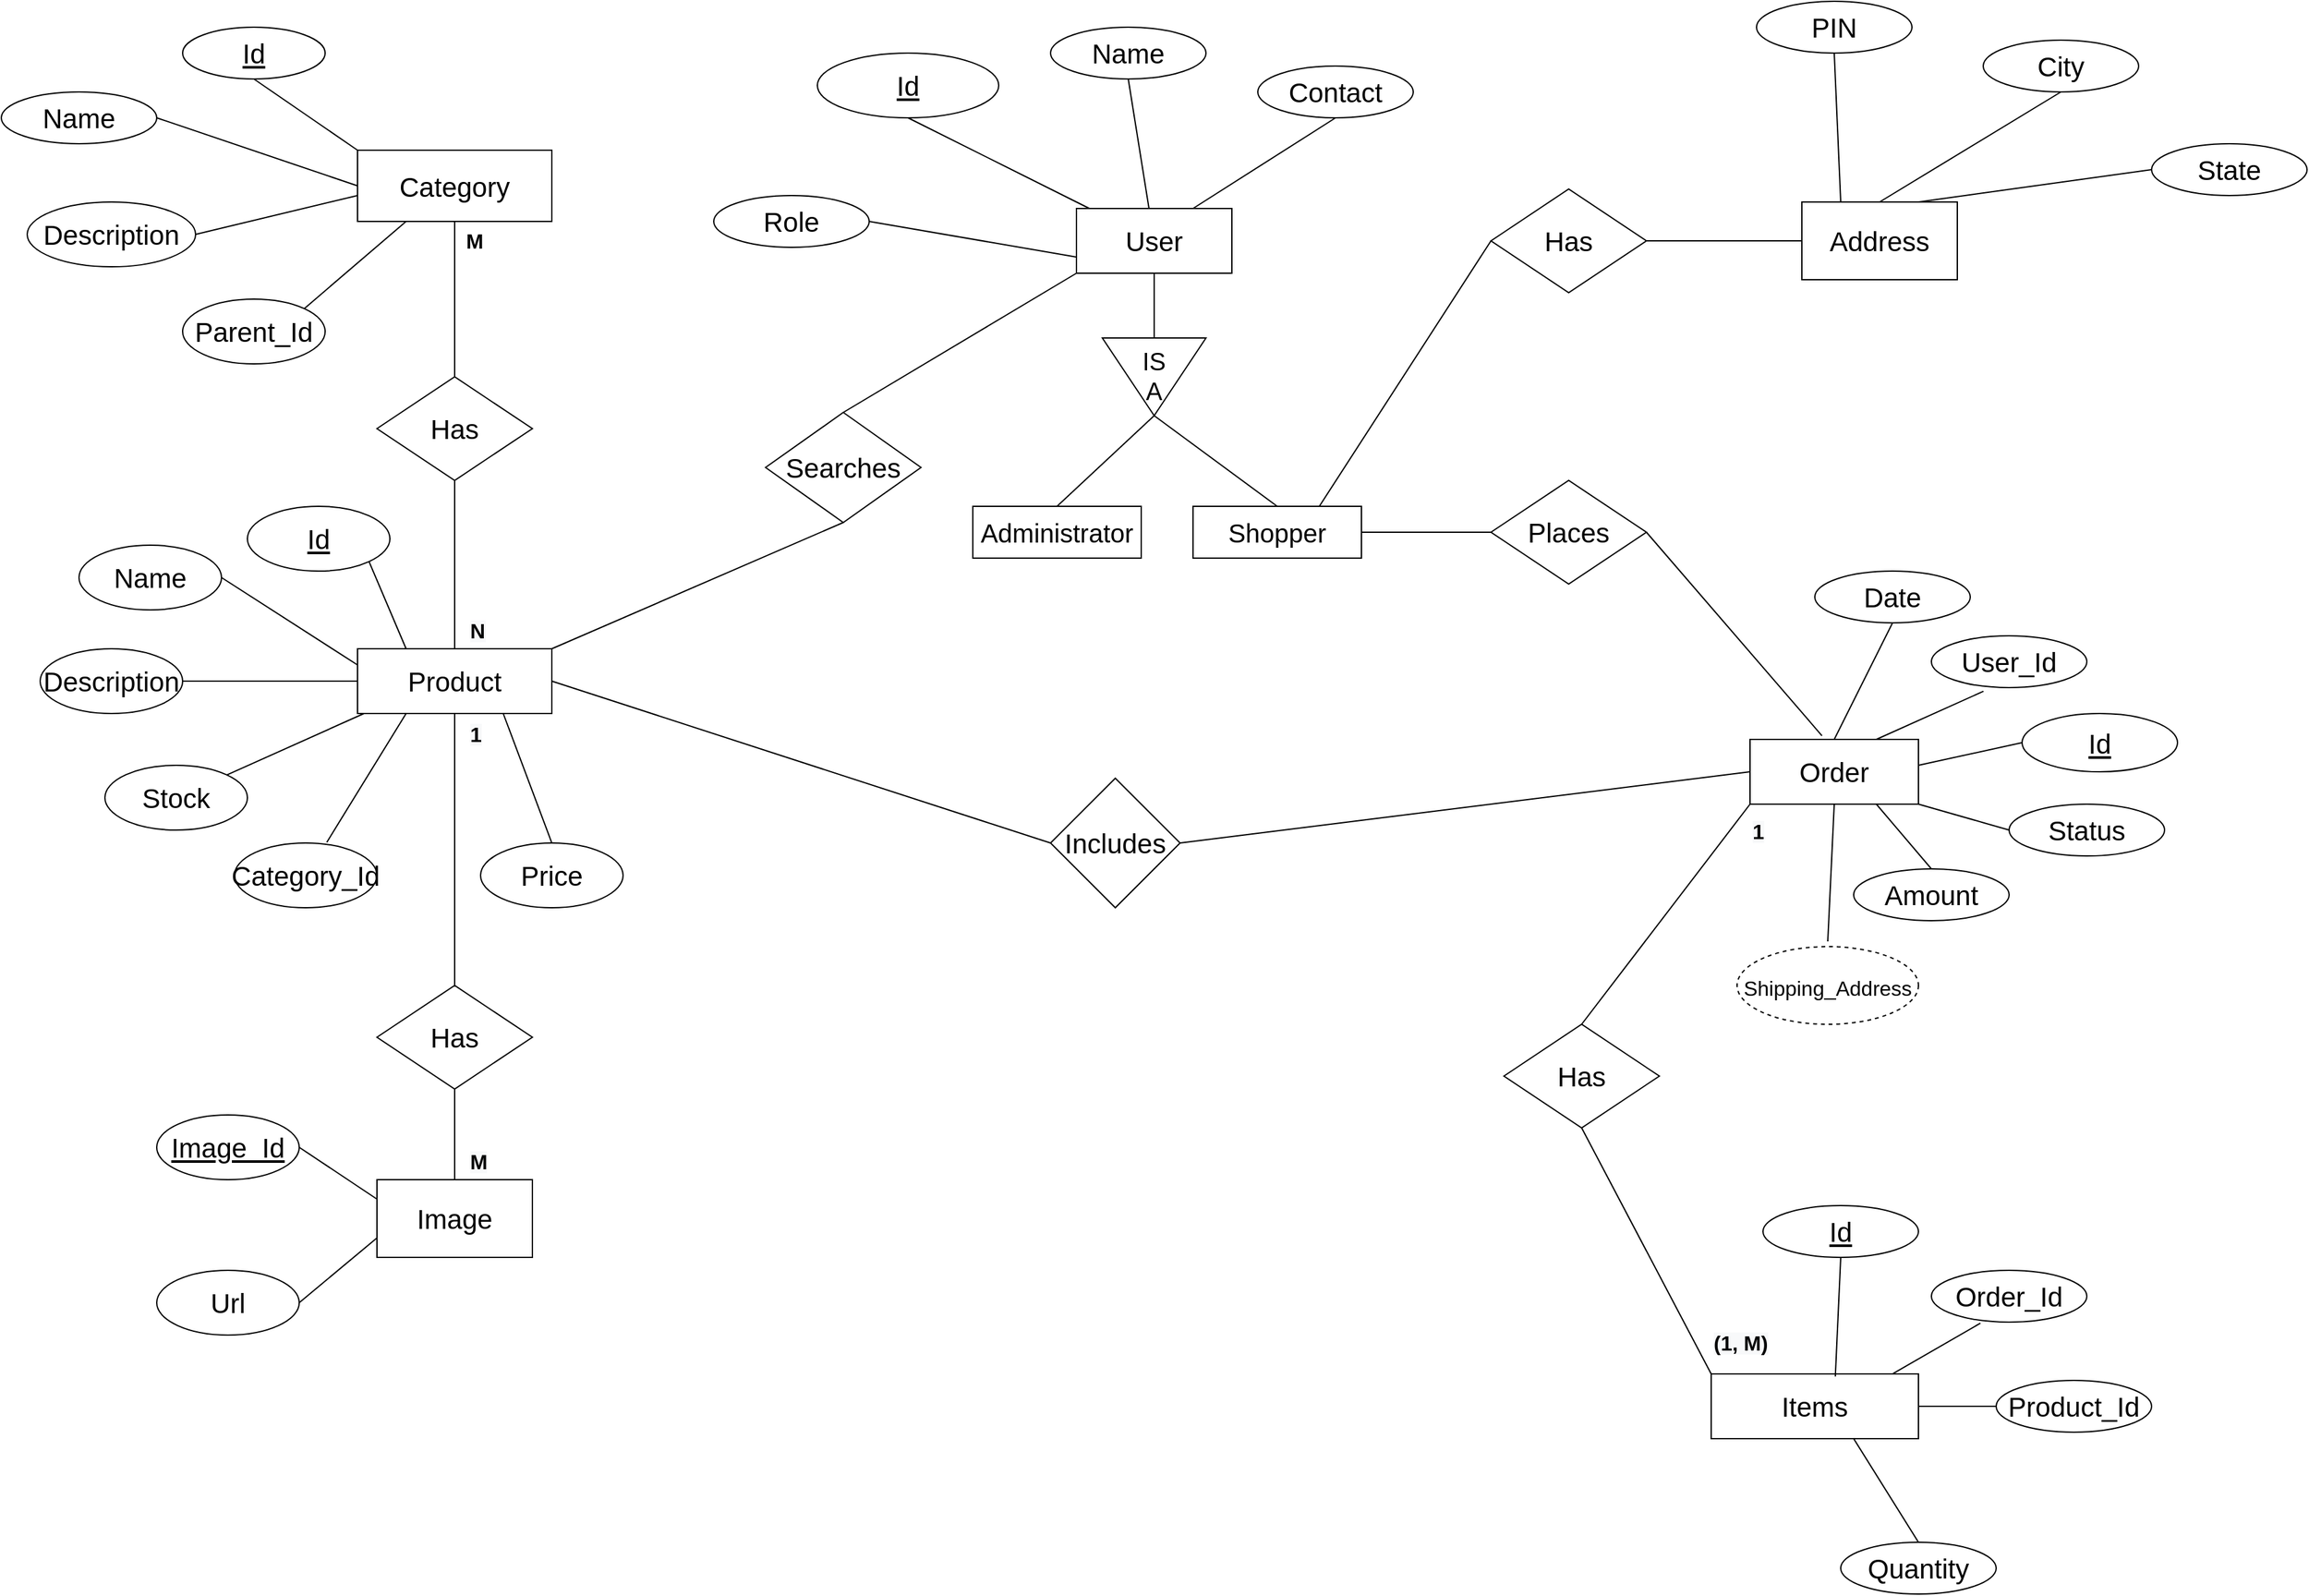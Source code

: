 <mxfile version="14.9.4" type="github">
  <diagram id="H014H28AUWgZZtACRXV2" name="Page-1">
    <mxGraphModel dx="1221" dy="654" grid="1" gridSize="10" guides="1" tooltips="1" connect="1" arrows="1" fold="1" page="1" pageScale="1" pageWidth="850" pageHeight="1100" math="0" shadow="0">
      <root>
        <mxCell id="0" />
        <mxCell id="1" parent="0" />
        <mxCell id="vuKJpCo0QZ91pxLe1-X3-2" value="User" style="rounded=0;whiteSpace=wrap;html=1;fontSize=21;" parent="1" vertex="1">
          <mxGeometry x="1130" y="420" width="120" height="50" as="geometry" />
        </mxCell>
        <mxCell id="vuKJpCo0QZ91pxLe1-X3-3" value="Id" style="ellipse;whiteSpace=wrap;html=1;fontSize=21;fontStyle=4" parent="1" vertex="1">
          <mxGeometry x="930" y="300" width="140" height="50" as="geometry" />
        </mxCell>
        <mxCell id="vuKJpCo0QZ91pxLe1-X3-4" value="Name" style="ellipse;whiteSpace=wrap;html=1;fontSize=21;" parent="1" vertex="1">
          <mxGeometry x="1110" y="280" width="120" height="40" as="geometry" />
        </mxCell>
        <mxCell id="vuKJpCo0QZ91pxLe1-X3-5" value="Contact" style="ellipse;whiteSpace=wrap;html=1;fontSize=21;" parent="1" vertex="1">
          <mxGeometry x="1270" y="310" width="120" height="40" as="geometry" />
        </mxCell>
        <mxCell id="vuKJpCo0QZ91pxLe1-X3-6" value="" style="endArrow=none;html=1;fontSize=21;entryX=0.5;entryY=1;entryDx=0;entryDy=0;endFill=0;" parent="1" source="vuKJpCo0QZ91pxLe1-X3-2" target="vuKJpCo0QZ91pxLe1-X3-3" edge="1">
          <mxGeometry width="50" height="50" relative="1" as="geometry">
            <mxPoint x="960" y="670" as="sourcePoint" />
            <mxPoint x="1010" y="620" as="targetPoint" />
          </mxGeometry>
        </mxCell>
        <mxCell id="vuKJpCo0QZ91pxLe1-X3-7" value="" style="endArrow=none;html=1;fontSize=21;entryX=0.5;entryY=1;entryDx=0;entryDy=0;endFill=0;" parent="1" source="vuKJpCo0QZ91pxLe1-X3-2" target="vuKJpCo0QZ91pxLe1-X3-4" edge="1">
          <mxGeometry width="50" height="50" relative="1" as="geometry">
            <mxPoint x="960" y="670" as="sourcePoint" />
            <mxPoint x="1010" y="620" as="targetPoint" />
          </mxGeometry>
        </mxCell>
        <mxCell id="vuKJpCo0QZ91pxLe1-X3-8" value="" style="endArrow=none;html=1;fontSize=21;entryX=0.5;entryY=1;entryDx=0;entryDy=0;exitX=0.75;exitY=0;exitDx=0;exitDy=0;endFill=0;" parent="1" source="vuKJpCo0QZ91pxLe1-X3-2" target="vuKJpCo0QZ91pxLe1-X3-5" edge="1">
          <mxGeometry width="50" height="50" relative="1" as="geometry">
            <mxPoint x="1240" y="420" as="sourcePoint" />
            <mxPoint x="1010" y="620" as="targetPoint" />
          </mxGeometry>
        </mxCell>
        <mxCell id="vuKJpCo0QZ91pxLe1-X3-9" style="edgeStyle=orthogonalEdgeStyle;rounded=0;orthogonalLoop=1;jettySize=auto;html=1;exitX=0.5;exitY=1;exitDx=0;exitDy=0;fontSize=21;endArrow=none;endFill=0;" parent="1" source="vuKJpCo0QZ91pxLe1-X3-10" target="vuKJpCo0QZ91pxLe1-X3-11" edge="1">
          <mxGeometry relative="1" as="geometry" />
        </mxCell>
        <mxCell id="vuKJpCo0QZ91pxLe1-X3-10" value="Has" style="rhombus;whiteSpace=wrap;html=1;fontSize=21;rotation=0;direction=north;" parent="1" vertex="1">
          <mxGeometry x="1450" y="405" width="120" height="80" as="geometry" />
        </mxCell>
        <mxCell id="vuKJpCo0QZ91pxLe1-X3-11" value="Address" style="rounded=0;whiteSpace=wrap;html=1;fontSize=21;" parent="1" vertex="1">
          <mxGeometry x="1690" y="415" width="120" height="60" as="geometry" />
        </mxCell>
        <mxCell id="vuKJpCo0QZ91pxLe1-X3-20" style="edgeStyle=elbowEdgeStyle;rounded=0;orthogonalLoop=1;jettySize=auto;html=1;exitX=0.5;exitY=1;exitDx=0;exitDy=0;fontSize=21;endArrow=none;endFill=0;elbow=vertical;startArrow=none;startFill=0;" parent="1" source="vuKJpCo0QZ91pxLe1-X3-21" target="vuKJpCo0QZ91pxLe1-X3-23" edge="1">
          <mxGeometry relative="1" as="geometry" />
        </mxCell>
        <mxCell id="vuKJpCo0QZ91pxLe1-X3-21" value="Category" style="rounded=0;whiteSpace=wrap;html=1;fontSize=21;" parent="1" vertex="1">
          <mxGeometry x="575" y="375" width="150" height="55" as="geometry" />
        </mxCell>
        <mxCell id="vuKJpCo0QZ91pxLe1-X3-22" style="edgeStyle=orthogonalEdgeStyle;rounded=0;orthogonalLoop=1;jettySize=auto;html=1;exitX=0;exitY=0.5;exitDx=0;exitDy=0;entryX=0.5;entryY=0;entryDx=0;entryDy=0;fontSize=21;endArrow=none;endFill=0;" parent="1" source="vuKJpCo0QZ91pxLe1-X3-23" target="vuKJpCo0QZ91pxLe1-X3-25" edge="1">
          <mxGeometry relative="1" as="geometry" />
        </mxCell>
        <mxCell id="vuKJpCo0QZ91pxLe1-X3-23" value="Has" style="rhombus;whiteSpace=wrap;html=1;fontSize=21;rotation=0;direction=north;" parent="1" vertex="1">
          <mxGeometry x="590" y="550" width="120" height="80" as="geometry" />
        </mxCell>
        <mxCell id="vuKJpCo0QZ91pxLe1-X3-24" style="edgeStyle=orthogonalEdgeStyle;rounded=0;orthogonalLoop=1;jettySize=auto;html=1;exitX=0.5;exitY=1;exitDx=0;exitDy=0;fontSize=21;endArrow=none;endFill=0;" parent="1" source="vuKJpCo0QZ91pxLe1-X3-25" target="vuKJpCo0QZ91pxLe1-X3-38" edge="1">
          <mxGeometry relative="1" as="geometry" />
        </mxCell>
        <mxCell id="vuKJpCo0QZ91pxLe1-X3-25" value="Product" style="rounded=0;whiteSpace=wrap;html=1;fontSize=21;" parent="1" vertex="1">
          <mxGeometry x="575" y="760" width="150" height="50" as="geometry" />
        </mxCell>
        <mxCell id="vuKJpCo0QZ91pxLe1-X3-26" value="Searches" style="rhombus;whiteSpace=wrap;html=1;fontSize=21;" parent="1" vertex="1">
          <mxGeometry x="890" y="577.5" width="120" height="85" as="geometry" />
        </mxCell>
        <mxCell id="vuKJpCo0QZ91pxLe1-X3-27" value="" style="endArrow=none;html=1;fontSize=21;entryX=0;entryY=1;entryDx=0;entryDy=0;exitX=0.5;exitY=0;exitDx=0;exitDy=0;entryPerimeter=0;" parent="1" source="vuKJpCo0QZ91pxLe1-X3-26" target="vuKJpCo0QZ91pxLe1-X3-2" edge="1">
          <mxGeometry width="50" height="50" relative="1" as="geometry">
            <mxPoint x="1010" y="670" as="sourcePoint" />
            <mxPoint x="1060" y="620" as="targetPoint" />
          </mxGeometry>
        </mxCell>
        <mxCell id="vuKJpCo0QZ91pxLe1-X3-28" value="" style="endArrow=none;html=1;fontSize=21;exitX=1;exitY=0;exitDx=0;exitDy=0;entryX=0.5;entryY=1;entryDx=0;entryDy=0;" parent="1" source="vuKJpCo0QZ91pxLe1-X3-25" target="vuKJpCo0QZ91pxLe1-X3-26" edge="1">
          <mxGeometry width="50" height="50" relative="1" as="geometry">
            <mxPoint x="1010" y="670" as="sourcePoint" />
            <mxPoint x="940" y="700" as="targetPoint" />
          </mxGeometry>
        </mxCell>
        <mxCell id="vuKJpCo0QZ91pxLe1-X3-29" value="Id" style="ellipse;whiteSpace=wrap;html=1;fontSize=21;fontStyle=4" parent="1" vertex="1">
          <mxGeometry x="440" y="280" width="110" height="40" as="geometry" />
        </mxCell>
        <mxCell id="vuKJpCo0QZ91pxLe1-X3-30" value="Name" style="ellipse;whiteSpace=wrap;html=1;fontSize=21;" parent="1" vertex="1">
          <mxGeometry x="300" y="330" width="120" height="40" as="geometry" />
        </mxCell>
        <mxCell id="vuKJpCo0QZ91pxLe1-X3-31" value="Description" style="ellipse;whiteSpace=wrap;html=1;fontSize=21;" parent="1" vertex="1">
          <mxGeometry x="320" y="415" width="130" height="50" as="geometry" />
        </mxCell>
        <mxCell id="vuKJpCo0QZ91pxLe1-X3-32" value="Parent_Id" style="ellipse;whiteSpace=wrap;html=1;fontSize=21;" parent="1" vertex="1">
          <mxGeometry x="440" y="490" width="110" height="50" as="geometry" />
        </mxCell>
        <mxCell id="vuKJpCo0QZ91pxLe1-X3-33" value="" style="endArrow=none;html=1;fontSize=21;entryX=0.5;entryY=1;entryDx=0;entryDy=0;exitX=0;exitY=0;exitDx=0;exitDy=0;" parent="1" source="vuKJpCo0QZ91pxLe1-X3-21" target="vuKJpCo0QZ91pxLe1-X3-29" edge="1">
          <mxGeometry width="50" height="50" relative="1" as="geometry">
            <mxPoint x="1010" y="670" as="sourcePoint" />
            <mxPoint x="1060" y="620" as="targetPoint" />
          </mxGeometry>
        </mxCell>
        <mxCell id="vuKJpCo0QZ91pxLe1-X3-34" value="" style="endArrow=none;html=1;fontSize=21;entryX=1;entryY=0.5;entryDx=0;entryDy=0;exitX=0;exitY=0.5;exitDx=0;exitDy=0;" parent="1" source="vuKJpCo0QZ91pxLe1-X3-21" target="vuKJpCo0QZ91pxLe1-X3-30" edge="1">
          <mxGeometry width="50" height="50" relative="1" as="geometry">
            <mxPoint x="585" y="385" as="sourcePoint" />
            <mxPoint x="535" y="320" as="targetPoint" />
          </mxGeometry>
        </mxCell>
        <mxCell id="vuKJpCo0QZ91pxLe1-X3-35" value="" style="endArrow=none;html=1;fontSize=21;entryX=1;entryY=0.5;entryDx=0;entryDy=0;" parent="1" target="vuKJpCo0QZ91pxLe1-X3-31" edge="1">
          <mxGeometry width="50" height="50" relative="1" as="geometry">
            <mxPoint x="575" y="410" as="sourcePoint" />
            <mxPoint x="455" y="350" as="targetPoint" />
          </mxGeometry>
        </mxCell>
        <mxCell id="vuKJpCo0QZ91pxLe1-X3-36" value="" style="endArrow=none;html=1;fontSize=21;exitX=0.25;exitY=1;exitDx=0;exitDy=0;entryX=1;entryY=0;entryDx=0;entryDy=0;" parent="1" source="vuKJpCo0QZ91pxLe1-X3-21" target="vuKJpCo0QZ91pxLe1-X3-32" edge="1">
          <mxGeometry width="50" height="50" relative="1" as="geometry">
            <mxPoint x="585" y="440" as="sourcePoint" />
            <mxPoint x="520" y="490" as="targetPoint" />
          </mxGeometry>
        </mxCell>
        <mxCell id="vuKJpCo0QZ91pxLe1-X3-37" style="edgeStyle=orthogonalEdgeStyle;rounded=0;orthogonalLoop=1;jettySize=auto;html=1;exitX=0;exitY=0.5;exitDx=0;exitDy=0;fontSize=21;endArrow=none;endFill=0;" parent="1" source="vuKJpCo0QZ91pxLe1-X3-38" target="vuKJpCo0QZ91pxLe1-X3-39" edge="1">
          <mxGeometry relative="1" as="geometry" />
        </mxCell>
        <mxCell id="vuKJpCo0QZ91pxLe1-X3-38" value="Has" style="rhombus;whiteSpace=wrap;html=1;fontSize=21;rotation=0;direction=north;" parent="1" vertex="1">
          <mxGeometry x="590" y="1020" width="120" height="80" as="geometry" />
        </mxCell>
        <mxCell id="vuKJpCo0QZ91pxLe1-X3-39" value="Image" style="rounded=0;whiteSpace=wrap;html=1;fontSize=21;" parent="1" vertex="1">
          <mxGeometry x="590" y="1170" width="120" height="60" as="geometry" />
        </mxCell>
        <mxCell id="vuKJpCo0QZ91pxLe1-X3-48" value="" style="endArrow=none;html=1;fontSize=21;entryX=1;entryY=0.5;entryDx=0;entryDy=0;exitX=0;exitY=0.75;exitDx=0;exitDy=0;" parent="1" source="vuKJpCo0QZ91pxLe1-X3-2" target="vuKJpCo0QZ91pxLe1-X3-73" edge="1">
          <mxGeometry width="50" height="50" relative="1" as="geometry">
            <mxPoint x="1010" y="920" as="sourcePoint" />
            <mxPoint x="1450" y="665" as="targetPoint" />
          </mxGeometry>
        </mxCell>
        <mxCell id="vuKJpCo0QZ91pxLe1-X3-49" value="Order" style="rounded=0;whiteSpace=wrap;html=1;fontSize=21;" parent="1" vertex="1">
          <mxGeometry x="1650" y="830" width="130" height="50" as="geometry" />
        </mxCell>
        <mxCell id="vuKJpCo0QZ91pxLe1-X3-50" value="Items" style="rounded=0;whiteSpace=wrap;html=1;fontSize=21;" parent="1" vertex="1">
          <mxGeometry x="1620" y="1320" width="160" height="50" as="geometry" />
        </mxCell>
        <mxCell id="vuKJpCo0QZ91pxLe1-X3-54" value="Has" style="rhombus;whiteSpace=wrap;html=1;fontSize=21;rotation=0;direction=north;" parent="1" vertex="1">
          <mxGeometry x="1460" y="1050" width="120" height="80" as="geometry" />
        </mxCell>
        <mxCell id="vuKJpCo0QZ91pxLe1-X3-55" value="" style="endArrow=none;html=1;fontSize=21;entryX=0;entryY=1;entryDx=0;entryDy=0;exitX=1;exitY=0.5;exitDx=0;exitDy=0;" parent="1" source="vuKJpCo0QZ91pxLe1-X3-54" target="vuKJpCo0QZ91pxLe1-X3-49" edge="1">
          <mxGeometry width="50" height="50" relative="1" as="geometry">
            <mxPoint x="1010" y="940" as="sourcePoint" />
            <mxPoint x="1060" y="890" as="targetPoint" />
          </mxGeometry>
        </mxCell>
        <mxCell id="vuKJpCo0QZ91pxLe1-X3-56" value="" style="endArrow=none;html=1;fontSize=21;entryX=0;entryY=0.5;entryDx=0;entryDy=0;exitX=0;exitY=0;exitDx=0;exitDy=0;" parent="1" source="vuKJpCo0QZ91pxLe1-X3-50" target="vuKJpCo0QZ91pxLe1-X3-54" edge="1">
          <mxGeometry width="50" height="50" relative="1" as="geometry">
            <mxPoint x="1010" y="1000" as="sourcePoint" />
            <mxPoint x="1060" y="950" as="targetPoint" />
          </mxGeometry>
        </mxCell>
        <mxCell id="vuKJpCo0QZ91pxLe1-X3-57" value="&lt;u&gt;Id&lt;/u&gt;" style="ellipse;whiteSpace=wrap;html=1;fontSize=21;" parent="1" vertex="1">
          <mxGeometry x="1860" y="810" width="120" height="45" as="geometry" />
        </mxCell>
        <mxCell id="vuKJpCo0QZ91pxLe1-X3-58" value="" style="endArrow=none;html=1;fontSize=21;entryX=0;entryY=0.5;entryDx=0;entryDy=0;" parent="1" target="vuKJpCo0QZ91pxLe1-X3-57" edge="1">
          <mxGeometry width="50" height="50" relative="1" as="geometry">
            <mxPoint x="1780" y="850" as="sourcePoint" />
            <mxPoint x="1370" y="870" as="targetPoint" />
          </mxGeometry>
        </mxCell>
        <mxCell id="vuKJpCo0QZ91pxLe1-X3-60" value="&lt;font style=&quot;font-size: 21px&quot;&gt;Includes&lt;/font&gt;" style="rhombus;whiteSpace=wrap;html=1;" parent="1" vertex="1">
          <mxGeometry x="1110" y="860" width="100" height="100" as="geometry" />
        </mxCell>
        <mxCell id="vuKJpCo0QZ91pxLe1-X3-61" value="" style="endArrow=none;html=1;exitX=1;exitY=0.5;exitDx=0;exitDy=0;entryX=0;entryY=0.5;entryDx=0;entryDy=0;" parent="1" source="vuKJpCo0QZ91pxLe1-X3-60" target="vuKJpCo0QZ91pxLe1-X3-49" edge="1">
          <mxGeometry width="50" height="50" relative="1" as="geometry">
            <mxPoint x="1230" y="780" as="sourcePoint" />
            <mxPoint x="1280" y="730" as="targetPoint" />
          </mxGeometry>
        </mxCell>
        <mxCell id="vuKJpCo0QZ91pxLe1-X3-62" value="" style="endArrow=none;html=1;exitX=1;exitY=0.5;exitDx=0;exitDy=0;entryX=0;entryY=0.5;entryDx=0;entryDy=0;" parent="1" source="vuKJpCo0QZ91pxLe1-X3-25" target="vuKJpCo0QZ91pxLe1-X3-60" edge="1">
          <mxGeometry width="50" height="50" relative="1" as="geometry">
            <mxPoint x="1230" y="780" as="sourcePoint" />
            <mxPoint x="1280" y="730" as="targetPoint" />
          </mxGeometry>
        </mxCell>
        <mxCell id="vuKJpCo0QZ91pxLe1-X3-66" value="PIN" style="ellipse;whiteSpace=wrap;html=1;fontSize=21;" parent="1" vertex="1">
          <mxGeometry x="1655" y="260" width="120" height="40" as="geometry" />
        </mxCell>
        <mxCell id="vuKJpCo0QZ91pxLe1-X3-67" value="State" style="ellipse;whiteSpace=wrap;html=1;fontSize=21;" parent="1" vertex="1">
          <mxGeometry x="1960" y="370" width="120" height="40" as="geometry" />
        </mxCell>
        <mxCell id="vuKJpCo0QZ91pxLe1-X3-68" value="City" style="ellipse;whiteSpace=wrap;html=1;fontSize=21;" parent="1" vertex="1">
          <mxGeometry x="1830" y="290" width="120" height="40" as="geometry" />
        </mxCell>
        <mxCell id="vuKJpCo0QZ91pxLe1-X3-70" value="" style="endArrow=none;html=1;entryX=0;entryY=0.5;entryDx=0;entryDy=0;exitX=0.75;exitY=0;exitDx=0;exitDy=0;" parent="1" source="vuKJpCo0QZ91pxLe1-X3-11" target="vuKJpCo0QZ91pxLe1-X3-67" edge="1">
          <mxGeometry width="50" height="50" relative="1" as="geometry">
            <mxPoint x="1520" y="510" as="sourcePoint" />
            <mxPoint x="1570" y="460" as="targetPoint" />
          </mxGeometry>
        </mxCell>
        <mxCell id="vuKJpCo0QZ91pxLe1-X3-71" value="" style="endArrow=none;html=1;entryX=0.5;entryY=1;entryDx=0;entryDy=0;exitX=0.5;exitY=0;exitDx=0;exitDy=0;" parent="1" source="vuKJpCo0QZ91pxLe1-X3-11" target="vuKJpCo0QZ91pxLe1-X3-68" edge="1">
          <mxGeometry width="50" height="50" relative="1" as="geometry">
            <mxPoint x="1880" y="420" as="sourcePoint" />
            <mxPoint x="1570" y="460" as="targetPoint" />
          </mxGeometry>
        </mxCell>
        <mxCell id="vuKJpCo0QZ91pxLe1-X3-72" value="" style="endArrow=none;html=1;entryX=0.5;entryY=1;entryDx=0;entryDy=0;exitX=0.25;exitY=0;exitDx=0;exitDy=0;" parent="1" source="vuKJpCo0QZ91pxLe1-X3-11" target="vuKJpCo0QZ91pxLe1-X3-66" edge="1">
          <mxGeometry width="50" height="50" relative="1" as="geometry">
            <mxPoint x="1520" y="510" as="sourcePoint" />
            <mxPoint x="1570" y="460" as="targetPoint" />
          </mxGeometry>
        </mxCell>
        <mxCell id="vuKJpCo0QZ91pxLe1-X3-73" value="Role" style="ellipse;whiteSpace=wrap;html=1;fontSize=21;" parent="1" vertex="1">
          <mxGeometry x="850" y="410" width="120" height="40" as="geometry" />
        </mxCell>
        <mxCell id="vuKJpCo0QZ91pxLe1-X3-74" value="&lt;font style=&quot;font-size: 20px&quot;&gt;Administrator&lt;/font&gt;" style="rounded=0;whiteSpace=wrap;html=1;" parent="1" vertex="1">
          <mxGeometry x="1050" y="650" width="130" height="40" as="geometry" />
        </mxCell>
        <mxCell id="vuKJpCo0QZ91pxLe1-X3-75" value="&lt;font style=&quot;font-size: 20px&quot;&gt;Shopper&lt;/font&gt;" style="rounded=0;whiteSpace=wrap;html=1;" parent="1" vertex="1">
          <mxGeometry x="1220" y="650" width="130" height="40" as="geometry" />
        </mxCell>
        <mxCell id="vuKJpCo0QZ91pxLe1-X3-76" value="" style="endArrow=none;html=1;entryX=0.5;entryY=1;entryDx=0;entryDy=0;exitX=0;exitY=0.5;exitDx=0;exitDy=0;" parent="1" source="vuKJpCo0QZ91pxLe1-X3-77" target="vuKJpCo0QZ91pxLe1-X3-2" edge="1">
          <mxGeometry width="50" height="50" relative="1" as="geometry">
            <mxPoint x="1490" y="680" as="sourcePoint" />
            <mxPoint x="1540" y="630" as="targetPoint" />
          </mxGeometry>
        </mxCell>
        <mxCell id="vuKJpCo0QZ91pxLe1-X3-77" value="&lt;font style=&quot;font-size: 19px&quot;&gt;IS&lt;br&gt;A&lt;/font&gt;" style="triangle;whiteSpace=wrap;html=1;direction=south;" parent="1" vertex="1">
          <mxGeometry x="1150" y="520" width="80" height="60" as="geometry" />
        </mxCell>
        <mxCell id="vuKJpCo0QZ91pxLe1-X3-78" value="" style="endArrow=none;html=1;entryX=1;entryY=0.5;entryDx=0;entryDy=0;exitX=0.5;exitY=0;exitDx=0;exitDy=0;" parent="1" source="vuKJpCo0QZ91pxLe1-X3-74" target="vuKJpCo0QZ91pxLe1-X3-77" edge="1">
          <mxGeometry width="50" height="50" relative="1" as="geometry">
            <mxPoint x="1490" y="680" as="sourcePoint" />
            <mxPoint x="1540" y="630" as="targetPoint" />
          </mxGeometry>
        </mxCell>
        <mxCell id="vuKJpCo0QZ91pxLe1-X3-79" value="" style="endArrow=none;html=1;entryX=1;entryY=0.5;entryDx=0;entryDy=0;exitX=0.5;exitY=0;exitDx=0;exitDy=0;" parent="1" source="vuKJpCo0QZ91pxLe1-X3-75" target="vuKJpCo0QZ91pxLe1-X3-77" edge="1">
          <mxGeometry width="50" height="50" relative="1" as="geometry">
            <mxPoint x="1490" y="680" as="sourcePoint" />
            <mxPoint x="1540" y="630" as="targetPoint" />
          </mxGeometry>
        </mxCell>
        <mxCell id="vuKJpCo0QZ91pxLe1-X3-80" value="Places" style="rhombus;whiteSpace=wrap;html=1;fontSize=21;rotation=0;direction=north;" parent="1" vertex="1">
          <mxGeometry x="1450" y="630" width="120" height="80" as="geometry" />
        </mxCell>
        <mxCell id="vuKJpCo0QZ91pxLe1-X3-81" value="" style="endArrow=none;html=1;exitX=0.75;exitY=0;exitDx=0;exitDy=0;entryX=0.5;entryY=0;entryDx=0;entryDy=0;" parent="1" source="vuKJpCo0QZ91pxLe1-X3-75" target="vuKJpCo0QZ91pxLe1-X3-10" edge="1">
          <mxGeometry width="50" height="50" relative="1" as="geometry">
            <mxPoint x="1490" y="530" as="sourcePoint" />
            <mxPoint x="1540" y="480" as="targetPoint" />
          </mxGeometry>
        </mxCell>
        <mxCell id="vuKJpCo0QZ91pxLe1-X3-82" value="" style="endArrow=none;html=1;exitX=1;exitY=0.5;exitDx=0;exitDy=0;entryX=0.5;entryY=0;entryDx=0;entryDy=0;" parent="1" source="vuKJpCo0QZ91pxLe1-X3-75" target="vuKJpCo0QZ91pxLe1-X3-80" edge="1">
          <mxGeometry width="50" height="50" relative="1" as="geometry">
            <mxPoint x="1490" y="670" as="sourcePoint" />
            <mxPoint x="1540" y="620" as="targetPoint" />
          </mxGeometry>
        </mxCell>
        <mxCell id="vuKJpCo0QZ91pxLe1-X3-83" value="" style="endArrow=none;html=1;entryX=0.427;entryY=-0.057;entryDx=0;entryDy=0;entryPerimeter=0;exitX=0.5;exitY=1;exitDx=0;exitDy=0;" parent="1" source="vuKJpCo0QZ91pxLe1-X3-80" target="vuKJpCo0QZ91pxLe1-X3-49" edge="1">
          <mxGeometry width="50" height="50" relative="1" as="geometry">
            <mxPoint x="1490" y="670" as="sourcePoint" />
            <mxPoint x="1540" y="620" as="targetPoint" />
          </mxGeometry>
        </mxCell>
        <mxCell id="vuKJpCo0QZ91pxLe1-X3-84" value="Amount" style="ellipse;whiteSpace=wrap;html=1;fontSize=21;" parent="1" vertex="1">
          <mxGeometry x="1730" y="930" width="120" height="40" as="geometry" />
        </mxCell>
        <mxCell id="vuKJpCo0QZ91pxLe1-X3-85" value="User_Id" style="ellipse;whiteSpace=wrap;html=1;fontSize=21;" parent="1" vertex="1">
          <mxGeometry x="1790" y="750" width="120" height="40" as="geometry" />
        </mxCell>
        <mxCell id="vuKJpCo0QZ91pxLe1-X3-86" value="Status" style="ellipse;whiteSpace=wrap;html=1;fontSize=21;" parent="1" vertex="1">
          <mxGeometry x="1850" y="880" width="120" height="40" as="geometry" />
        </mxCell>
        <mxCell id="vuKJpCo0QZ91pxLe1-X3-87" value="Date" style="ellipse;whiteSpace=wrap;html=1;fontSize=21;" parent="1" vertex="1">
          <mxGeometry x="1700" y="700" width="120" height="40" as="geometry" />
        </mxCell>
        <mxCell id="vuKJpCo0QZ91pxLe1-X3-88" value="" style="endArrow=none;html=1;entryX=0.5;entryY=1;entryDx=0;entryDy=0;exitX=0.5;exitY=0;exitDx=0;exitDy=0;" parent="1" source="vuKJpCo0QZ91pxLe1-X3-49" target="vuKJpCo0QZ91pxLe1-X3-87" edge="1">
          <mxGeometry width="50" height="50" relative="1" as="geometry">
            <mxPoint x="1490" y="810" as="sourcePoint" />
            <mxPoint x="1540" y="760" as="targetPoint" />
          </mxGeometry>
        </mxCell>
        <mxCell id="vuKJpCo0QZ91pxLe1-X3-89" value="" style="endArrow=none;html=1;entryX=0.335;entryY=1.071;entryDx=0;entryDy=0;entryPerimeter=0;exitX=0.75;exitY=0;exitDx=0;exitDy=0;" parent="1" source="vuKJpCo0QZ91pxLe1-X3-49" target="vuKJpCo0QZ91pxLe1-X3-85" edge="1">
          <mxGeometry width="50" height="50" relative="1" as="geometry">
            <mxPoint x="1490" y="810" as="sourcePoint" />
            <mxPoint x="1540" y="760" as="targetPoint" />
          </mxGeometry>
        </mxCell>
        <mxCell id="vuKJpCo0QZ91pxLe1-X3-90" value="" style="endArrow=none;html=1;exitX=1;exitY=1;exitDx=0;exitDy=0;entryX=0;entryY=0.5;entryDx=0;entryDy=0;" parent="1" source="vuKJpCo0QZ91pxLe1-X3-49" target="vuKJpCo0QZ91pxLe1-X3-86" edge="1">
          <mxGeometry width="50" height="50" relative="1" as="geometry">
            <mxPoint x="1490" y="810" as="sourcePoint" />
            <mxPoint x="1540" y="760" as="targetPoint" />
          </mxGeometry>
        </mxCell>
        <mxCell id="vuKJpCo0QZ91pxLe1-X3-91" value="" style="endArrow=none;html=1;exitX=0.75;exitY=1;exitDx=0;exitDy=0;entryX=0.5;entryY=0;entryDx=0;entryDy=0;" parent="1" source="vuKJpCo0QZ91pxLe1-X3-49" target="vuKJpCo0QZ91pxLe1-X3-84" edge="1">
          <mxGeometry width="50" height="50" relative="1" as="geometry">
            <mxPoint x="1490" y="810" as="sourcePoint" />
            <mxPoint x="1540" y="760" as="targetPoint" />
          </mxGeometry>
        </mxCell>
        <mxCell id="vuKJpCo0QZ91pxLe1-X3-93" value="Product_Id" style="ellipse;whiteSpace=wrap;html=1;fontSize=21;" parent="1" vertex="1">
          <mxGeometry x="1840" y="1325" width="120" height="40" as="geometry" />
        </mxCell>
        <mxCell id="vuKJpCo0QZ91pxLe1-X3-94" value="Order_Id" style="ellipse;whiteSpace=wrap;html=1;fontSize=21;" parent="1" vertex="1">
          <mxGeometry x="1790" y="1240" width="120" height="40" as="geometry" />
        </mxCell>
        <mxCell id="vuKJpCo0QZ91pxLe1-X3-95" value="&lt;u&gt;Id&lt;/u&gt;" style="ellipse;whiteSpace=wrap;html=1;fontSize=21;" parent="1" vertex="1">
          <mxGeometry x="1660" y="1190" width="120" height="40" as="geometry" />
        </mxCell>
        <mxCell id="vuKJpCo0QZ91pxLe1-X3-96" style="edgeStyle=orthogonalEdgeStyle;rounded=0;orthogonalLoop=1;jettySize=auto;html=1;exitX=0.5;exitY=1;exitDx=0;exitDy=0;" parent="1" source="vuKJpCo0QZ91pxLe1-X3-95" target="vuKJpCo0QZ91pxLe1-X3-95" edge="1">
          <mxGeometry relative="1" as="geometry" />
        </mxCell>
        <mxCell id="vuKJpCo0QZ91pxLe1-X3-97" value="Quantity" style="ellipse;whiteSpace=wrap;html=1;fontSize=21;" parent="1" vertex="1">
          <mxGeometry x="1720" y="1450" width="120" height="40" as="geometry" />
        </mxCell>
        <mxCell id="vuKJpCo0QZ91pxLe1-X3-101" value="" style="endArrow=none;html=1;entryX=0;entryY=0.5;entryDx=0;entryDy=0;exitX=1;exitY=0.5;exitDx=0;exitDy=0;" parent="1" source="vuKJpCo0QZ91pxLe1-X3-50" target="vuKJpCo0QZ91pxLe1-X3-93" edge="1">
          <mxGeometry width="50" height="50" relative="1" as="geometry">
            <mxPoint x="1490" y="1240" as="sourcePoint" />
            <mxPoint x="1540" y="1190" as="targetPoint" />
          </mxGeometry>
        </mxCell>
        <mxCell id="vuKJpCo0QZ91pxLe1-X3-102" value="" style="endArrow=none;html=1;exitX=0.599;exitY=0.04;exitDx=0;exitDy=0;exitPerimeter=0;" parent="1" source="vuKJpCo0QZ91pxLe1-X3-50" edge="1">
          <mxGeometry width="50" height="50" relative="1" as="geometry">
            <mxPoint x="1490" y="1240" as="sourcePoint" />
            <mxPoint x="1720" y="1230" as="targetPoint" />
          </mxGeometry>
        </mxCell>
        <mxCell id="vuKJpCo0QZ91pxLe1-X3-103" value="" style="endArrow=none;html=1;entryX=0.315;entryY=1.021;entryDx=0;entryDy=0;entryPerimeter=0;exitX=0.878;exitY=-0.006;exitDx=0;exitDy=0;exitPerimeter=0;" parent="1" source="vuKJpCo0QZ91pxLe1-X3-50" target="vuKJpCo0QZ91pxLe1-X3-94" edge="1">
          <mxGeometry width="50" height="50" relative="1" as="geometry">
            <mxPoint x="1530" y="1250" as="sourcePoint" />
            <mxPoint x="1540" y="1190" as="targetPoint" />
          </mxGeometry>
        </mxCell>
        <mxCell id="vuKJpCo0QZ91pxLe1-X3-104" value="" style="endArrow=none;html=1;exitX=0.5;exitY=0;exitDx=0;exitDy=0;" parent="1" source="vuKJpCo0QZ91pxLe1-X3-97" edge="1">
          <mxGeometry width="50" height="50" relative="1" as="geometry">
            <mxPoint x="1490" y="1240" as="sourcePoint" />
            <mxPoint x="1730" y="1370" as="targetPoint" />
          </mxGeometry>
        </mxCell>
        <mxCell id="vuKJpCo0QZ91pxLe1-X3-106" value="&lt;font&gt;&lt;font style=&quot;font-size: 16px&quot;&gt;Shipping_Address&lt;/font&gt;&lt;br&gt;&lt;/font&gt;" style="ellipse;whiteSpace=wrap;html=1;fontSize=21;dashed=1;" parent="1" vertex="1">
          <mxGeometry x="1640" y="990" width="140" height="60" as="geometry" />
        </mxCell>
        <mxCell id="vuKJpCo0QZ91pxLe1-X3-107" value="" style="endArrow=none;html=1;entryX=0.5;entryY=1;entryDx=0;entryDy=0;" parent="1" target="vuKJpCo0QZ91pxLe1-X3-49" edge="1">
          <mxGeometry width="50" height="50" relative="1" as="geometry">
            <mxPoint x="1710" y="986" as="sourcePoint" />
            <mxPoint x="1410" y="910" as="targetPoint" />
          </mxGeometry>
        </mxCell>
        <mxCell id="vuKJpCo0QZ91pxLe1-X3-110" value="&lt;u&gt;Image_Id&lt;/u&gt;" style="ellipse;whiteSpace=wrap;html=1;fontSize=21;" parent="1" vertex="1">
          <mxGeometry x="420" y="1120" width="110" height="50" as="geometry" />
        </mxCell>
        <mxCell id="vuKJpCo0QZ91pxLe1-X3-111" value="Url" style="ellipse;whiteSpace=wrap;html=1;fontSize=21;" parent="1" vertex="1">
          <mxGeometry x="420" y="1240" width="110" height="50" as="geometry" />
        </mxCell>
        <mxCell id="vuKJpCo0QZ91pxLe1-X3-112" value="" style="endArrow=none;html=1;exitX=1;exitY=0.5;exitDx=0;exitDy=0;entryX=0;entryY=0.25;entryDx=0;entryDy=0;" parent="1" source="vuKJpCo0QZ91pxLe1-X3-110" target="vuKJpCo0QZ91pxLe1-X3-39" edge="1">
          <mxGeometry width="50" height="50" relative="1" as="geometry">
            <mxPoint x="710" y="1000" as="sourcePoint" />
            <mxPoint x="760" y="950" as="targetPoint" />
          </mxGeometry>
        </mxCell>
        <mxCell id="vuKJpCo0QZ91pxLe1-X3-113" value="" style="endArrow=none;html=1;exitX=0;exitY=0.75;exitDx=0;exitDy=0;entryX=1;entryY=0.5;entryDx=0;entryDy=0;" parent="1" source="vuKJpCo0QZ91pxLe1-X3-39" target="vuKJpCo0QZ91pxLe1-X3-111" edge="1">
          <mxGeometry width="50" height="50" relative="1" as="geometry">
            <mxPoint x="710" y="1000" as="sourcePoint" />
            <mxPoint x="760" y="950" as="targetPoint" />
          </mxGeometry>
        </mxCell>
        <mxCell id="jiGbf1lOp1Cgb45dciDO-1" value="Description" style="ellipse;whiteSpace=wrap;html=1;fontSize=21;" vertex="1" parent="1">
          <mxGeometry x="330" y="760" width="110" height="50" as="geometry" />
        </mxCell>
        <mxCell id="jiGbf1lOp1Cgb45dciDO-2" value="Name" style="ellipse;whiteSpace=wrap;html=1;fontSize=21;" vertex="1" parent="1">
          <mxGeometry x="360" y="680" width="110" height="50" as="geometry" />
        </mxCell>
        <mxCell id="jiGbf1lOp1Cgb45dciDO-3" value="&lt;u&gt;Id&lt;/u&gt;" style="ellipse;whiteSpace=wrap;html=1;fontSize=21;" vertex="1" parent="1">
          <mxGeometry x="490" y="650" width="110" height="50" as="geometry" />
        </mxCell>
        <mxCell id="jiGbf1lOp1Cgb45dciDO-4" value="Stock" style="ellipse;whiteSpace=wrap;html=1;fontSize=21;" vertex="1" parent="1">
          <mxGeometry x="380" y="850" width="110" height="50" as="geometry" />
        </mxCell>
        <mxCell id="jiGbf1lOp1Cgb45dciDO-5" value="Category_Id" style="ellipse;whiteSpace=wrap;html=1;fontSize=21;" vertex="1" parent="1">
          <mxGeometry x="480" y="910" width="110" height="50" as="geometry" />
        </mxCell>
        <mxCell id="jiGbf1lOp1Cgb45dciDO-6" value="Price" style="ellipse;whiteSpace=wrap;html=1;fontSize=21;" vertex="1" parent="1">
          <mxGeometry x="670" y="910" width="110" height="50" as="geometry" />
        </mxCell>
        <mxCell id="jiGbf1lOp1Cgb45dciDO-7" value="" style="endArrow=none;html=1;entryX=0.75;entryY=1;entryDx=0;entryDy=0;exitX=0.5;exitY=0;exitDx=0;exitDy=0;" edge="1" parent="1" source="jiGbf1lOp1Cgb45dciDO-6" target="vuKJpCo0QZ91pxLe1-X3-25">
          <mxGeometry width="50" height="50" relative="1" as="geometry">
            <mxPoint x="860" y="960" as="sourcePoint" />
            <mxPoint x="910" y="910" as="targetPoint" />
          </mxGeometry>
        </mxCell>
        <mxCell id="jiGbf1lOp1Cgb45dciDO-8" value="" style="endArrow=none;html=1;exitX=0.25;exitY=1;exitDx=0;exitDy=0;entryX=0.648;entryY=-0.011;entryDx=0;entryDy=0;entryPerimeter=0;" edge="1" parent="1" source="vuKJpCo0QZ91pxLe1-X3-25" target="jiGbf1lOp1Cgb45dciDO-5">
          <mxGeometry width="50" height="50" relative="1" as="geometry">
            <mxPoint x="860" y="960" as="sourcePoint" />
            <mxPoint x="910" y="910" as="targetPoint" />
          </mxGeometry>
        </mxCell>
        <mxCell id="jiGbf1lOp1Cgb45dciDO-9" value="" style="endArrow=none;html=1;" edge="1" parent="1" source="jiGbf1lOp1Cgb45dciDO-4">
          <mxGeometry width="50" height="50" relative="1" as="geometry">
            <mxPoint x="860" y="960" as="sourcePoint" />
            <mxPoint x="580" y="810" as="targetPoint" />
          </mxGeometry>
        </mxCell>
        <mxCell id="jiGbf1lOp1Cgb45dciDO-10" value="" style="endArrow=none;html=1;entryX=1;entryY=0.5;entryDx=0;entryDy=0;" edge="1" parent="1" target="jiGbf1lOp1Cgb45dciDO-1">
          <mxGeometry width="50" height="50" relative="1" as="geometry">
            <mxPoint x="575" y="785" as="sourcePoint" />
            <mxPoint x="910" y="920" as="targetPoint" />
          </mxGeometry>
        </mxCell>
        <mxCell id="jiGbf1lOp1Cgb45dciDO-11" value="" style="endArrow=none;html=1;entryX=1;entryY=0.5;entryDx=0;entryDy=0;exitX=0;exitY=0.25;exitDx=0;exitDy=0;" edge="1" parent="1" source="vuKJpCo0QZ91pxLe1-X3-25" target="jiGbf1lOp1Cgb45dciDO-2">
          <mxGeometry width="50" height="50" relative="1" as="geometry">
            <mxPoint x="860" y="960" as="sourcePoint" />
            <mxPoint x="910" y="910" as="targetPoint" />
          </mxGeometry>
        </mxCell>
        <mxCell id="jiGbf1lOp1Cgb45dciDO-12" value="" style="endArrow=none;html=1;entryX=1;entryY=1;entryDx=0;entryDy=0;exitX=0.25;exitY=0;exitDx=0;exitDy=0;" edge="1" parent="1" source="vuKJpCo0QZ91pxLe1-X3-25" target="jiGbf1lOp1Cgb45dciDO-3">
          <mxGeometry width="50" height="50" relative="1" as="geometry">
            <mxPoint x="860" y="960" as="sourcePoint" />
            <mxPoint x="910" y="910" as="targetPoint" />
          </mxGeometry>
        </mxCell>
        <mxCell id="jiGbf1lOp1Cgb45dciDO-13" value="&lt;font size=&quot;1&quot;&gt;&lt;b style=&quot;font-size: 16px&quot;&gt;M&lt;/b&gt;&lt;/font&gt;" style="text;html=1;align=center;verticalAlign=middle;resizable=0;points=[];autosize=1;strokeColor=none;" vertex="1" parent="1">
          <mxGeometry x="650" y="435" width="30" height="20" as="geometry" />
        </mxCell>
        <mxCell id="jiGbf1lOp1Cgb45dciDO-14" value="&lt;b style=&quot;color: rgb(0 , 0 , 0) ; font-family: &amp;#34;helvetica&amp;#34; ; font-style: normal ; letter-spacing: normal ; text-align: center ; text-indent: 0px ; text-transform: none ; word-spacing: 0px ; background-color: rgb(248 , 249 , 250) ; font-size: 16px&quot;&gt;N&lt;/b&gt;" style="text;whiteSpace=wrap;html=1;" vertex="1" parent="1">
          <mxGeometry x="660" y="730" width="40" height="30" as="geometry" />
        </mxCell>
        <mxCell id="jiGbf1lOp1Cgb45dciDO-15" value="&lt;b style=&quot;color: rgb(0 , 0 , 0) ; font-family: &amp;#34;helvetica&amp;#34; ; font-style: normal ; letter-spacing: normal ; text-align: center ; text-indent: 0px ; text-transform: none ; word-spacing: 0px ; background-color: rgb(248 , 249 , 250) ; font-size: 16px&quot;&gt;M&lt;/b&gt;" style="text;whiteSpace=wrap;html=1;" vertex="1" parent="1">
          <mxGeometry x="660" y="1140" width="40" height="30" as="geometry" />
        </mxCell>
        <mxCell id="jiGbf1lOp1Cgb45dciDO-16" value="&lt;b style=&quot;color: rgb(0 , 0 , 0) ; font-family: &amp;#34;helvetica&amp;#34; ; font-style: normal ; letter-spacing: normal ; text-align: center ; text-indent: 0px ; text-transform: none ; word-spacing: 0px ; background-color: rgb(248 , 249 , 250) ; font-size: 16px&quot;&gt;1&lt;/b&gt;" style="text;whiteSpace=wrap;html=1;" vertex="1" parent="1">
          <mxGeometry x="660" y="810" width="40" height="30" as="geometry" />
        </mxCell>
        <mxCell id="jiGbf1lOp1Cgb45dciDO-18" value="&lt;b style=&quot;color: rgb(0 , 0 , 0) ; font-family: &amp;#34;helvetica&amp;#34; ; font-style: normal ; letter-spacing: normal ; text-align: center ; text-indent: 0px ; text-transform: none ; word-spacing: 0px ; background-color: rgb(248 , 249 , 250) ; font-size: 16px&quot;&gt;(1, M)&lt;/b&gt;" style="text;whiteSpace=wrap;html=1;" vertex="1" parent="1">
          <mxGeometry x="1620" y="1280" width="50" height="30" as="geometry" />
        </mxCell>
        <mxCell id="jiGbf1lOp1Cgb45dciDO-20" value="&lt;b style=&quot;color: rgb(0 , 0 , 0) ; font-family: &amp;#34;helvetica&amp;#34; ; font-style: normal ; letter-spacing: normal ; text-align: center ; text-indent: 0px ; text-transform: none ; word-spacing: 0px ; background-color: rgb(248 , 249 , 250) ; font-size: 16px&quot;&gt;1&lt;/b&gt;" style="text;whiteSpace=wrap;html=1;" vertex="1" parent="1">
          <mxGeometry x="1650" y="885" width="40" height="30" as="geometry" />
        </mxCell>
      </root>
    </mxGraphModel>
  </diagram>
</mxfile>
